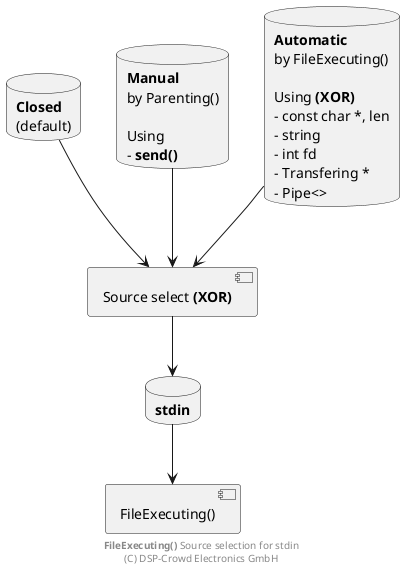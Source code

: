 
@startuml

skinparam backgroundColor #ffffff

database "**Closed**\n(default)" as srcClosed
database "**Manual**\nby Parenting()\n\nUsing\n- **send()**" as srcManual
database "**Automatic**\nby FileExecuting()\n\nUsing **(XOR)**\n- const char *, len\n- string\n- int fd\n- Transfering *\n- Pipe<>" as srcAuto
component "Source select **(XOR)**" as srcSel
database "**stdin**" as stdin
component "FileExecuting()" as chld

srcClosed --> srcSel
srcManual --> srcSel
srcAuto --> srcSel
srcSel --> stdin
stdin --> chld

footer **FileExecuting()** Source selection for stdin\n(C) DSP-Crowd Electronics GmbH

@enduml

